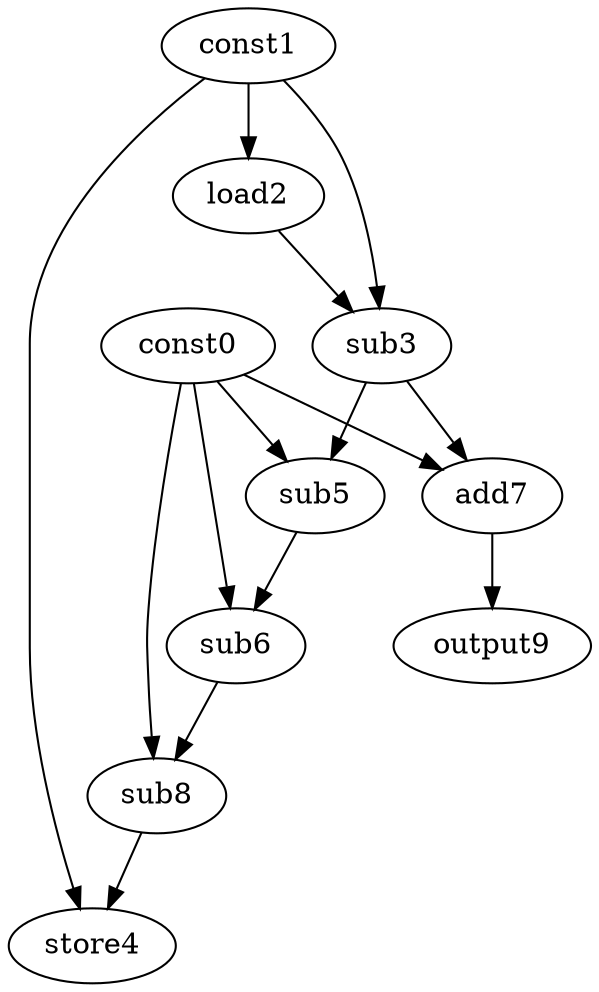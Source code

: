 digraph G { 
const0[opcode=const]; 
const1[opcode=const]; 
load2[opcode=load]; 
sub3[opcode=sub]; 
store4[opcode=store]; 
sub5[opcode=sub]; 
sub6[opcode=sub]; 
add7[opcode=add]; 
sub8[opcode=sub]; 
output9[opcode=output]; 
const1->load2[operand=0];
const1->sub3[operand=0];
load2->sub3[operand=1];
const0->sub5[operand=0];
sub3->sub5[operand=1];
const0->add7[operand=0];
sub3->add7[operand=1];
const0->sub6[operand=0];
sub5->sub6[operand=1];
add7->output9[operand=0];
const0->sub8[operand=0];
sub6->sub8[operand=1];
sub8->store4[operand=0];
const1->store4[operand=1];
}
